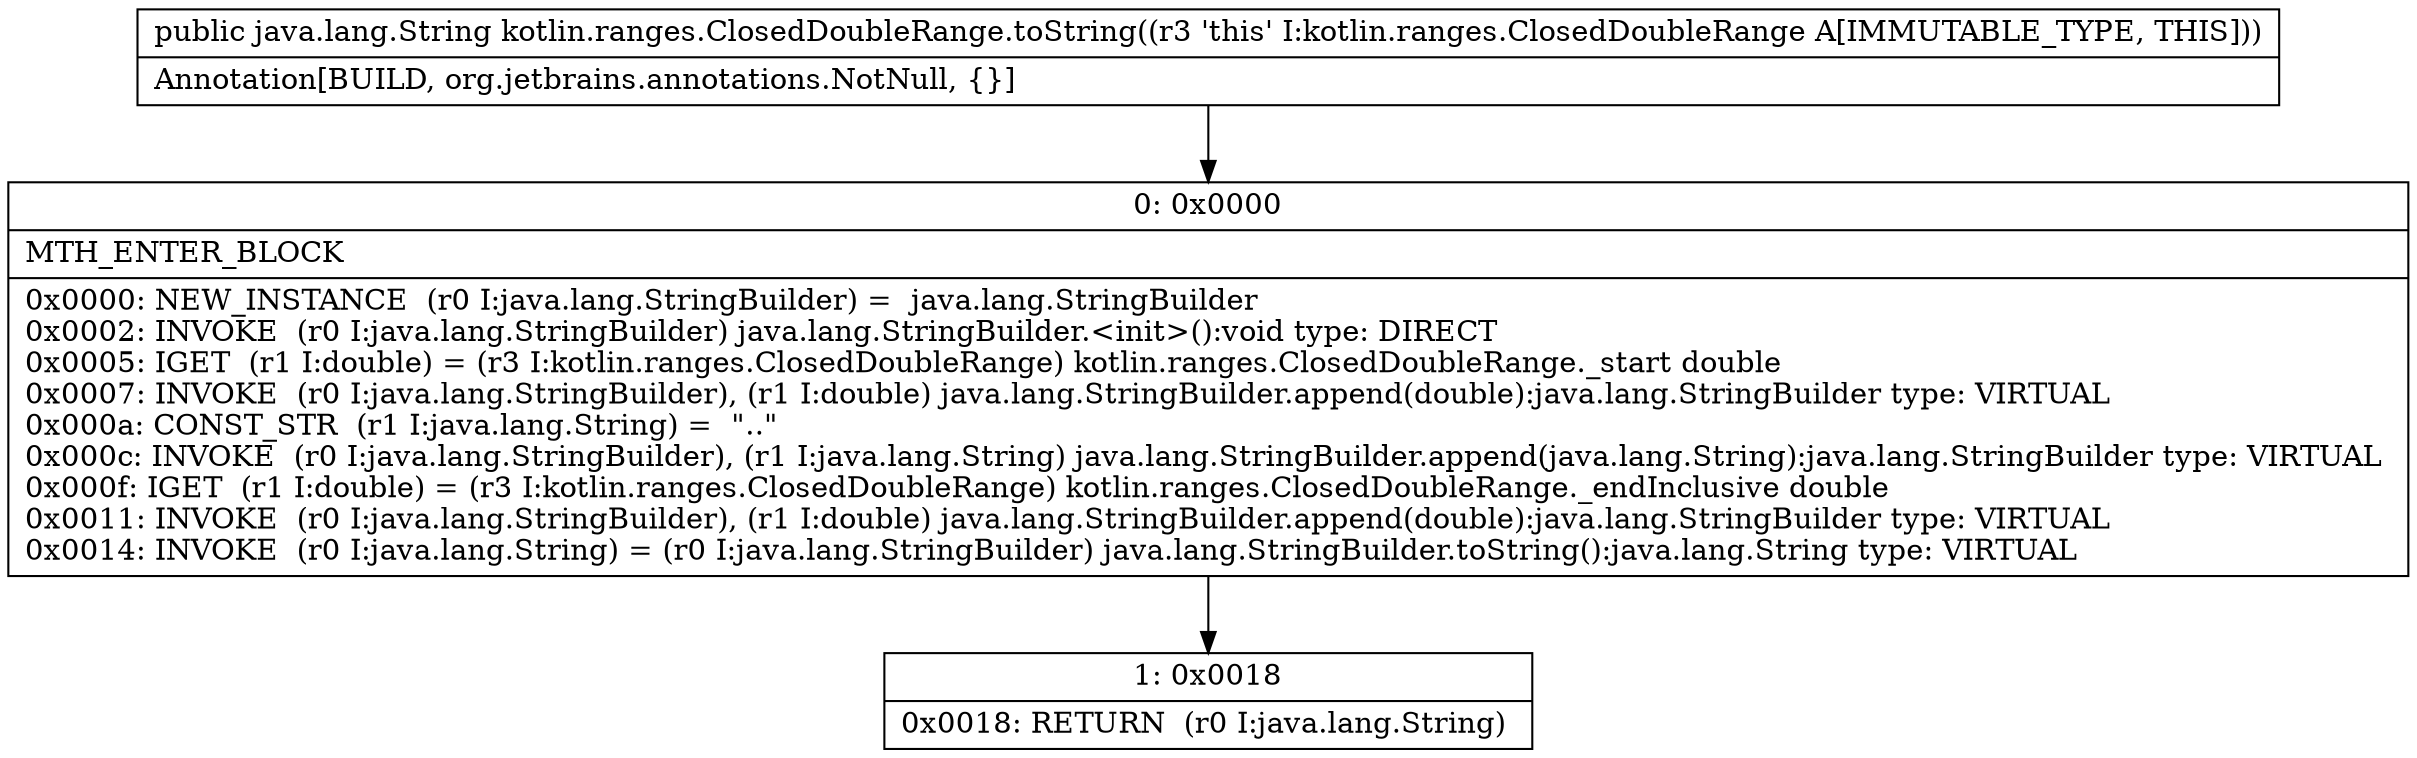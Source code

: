 digraph "CFG forkotlin.ranges.ClosedDoubleRange.toString()Ljava\/lang\/String;" {
Node_0 [shape=record,label="{0\:\ 0x0000|MTH_ENTER_BLOCK\l|0x0000: NEW_INSTANCE  (r0 I:java.lang.StringBuilder) =  java.lang.StringBuilder \l0x0002: INVOKE  (r0 I:java.lang.StringBuilder) java.lang.StringBuilder.\<init\>():void type: DIRECT \l0x0005: IGET  (r1 I:double) = (r3 I:kotlin.ranges.ClosedDoubleRange) kotlin.ranges.ClosedDoubleRange._start double \l0x0007: INVOKE  (r0 I:java.lang.StringBuilder), (r1 I:double) java.lang.StringBuilder.append(double):java.lang.StringBuilder type: VIRTUAL \l0x000a: CONST_STR  (r1 I:java.lang.String) =  \"..\" \l0x000c: INVOKE  (r0 I:java.lang.StringBuilder), (r1 I:java.lang.String) java.lang.StringBuilder.append(java.lang.String):java.lang.StringBuilder type: VIRTUAL \l0x000f: IGET  (r1 I:double) = (r3 I:kotlin.ranges.ClosedDoubleRange) kotlin.ranges.ClosedDoubleRange._endInclusive double \l0x0011: INVOKE  (r0 I:java.lang.StringBuilder), (r1 I:double) java.lang.StringBuilder.append(double):java.lang.StringBuilder type: VIRTUAL \l0x0014: INVOKE  (r0 I:java.lang.String) = (r0 I:java.lang.StringBuilder) java.lang.StringBuilder.toString():java.lang.String type: VIRTUAL \l}"];
Node_1 [shape=record,label="{1\:\ 0x0018|0x0018: RETURN  (r0 I:java.lang.String) \l}"];
MethodNode[shape=record,label="{public java.lang.String kotlin.ranges.ClosedDoubleRange.toString((r3 'this' I:kotlin.ranges.ClosedDoubleRange A[IMMUTABLE_TYPE, THIS]))  | Annotation[BUILD, org.jetbrains.annotations.NotNull, \{\}]\l}"];
MethodNode -> Node_0;
Node_0 -> Node_1;
}


